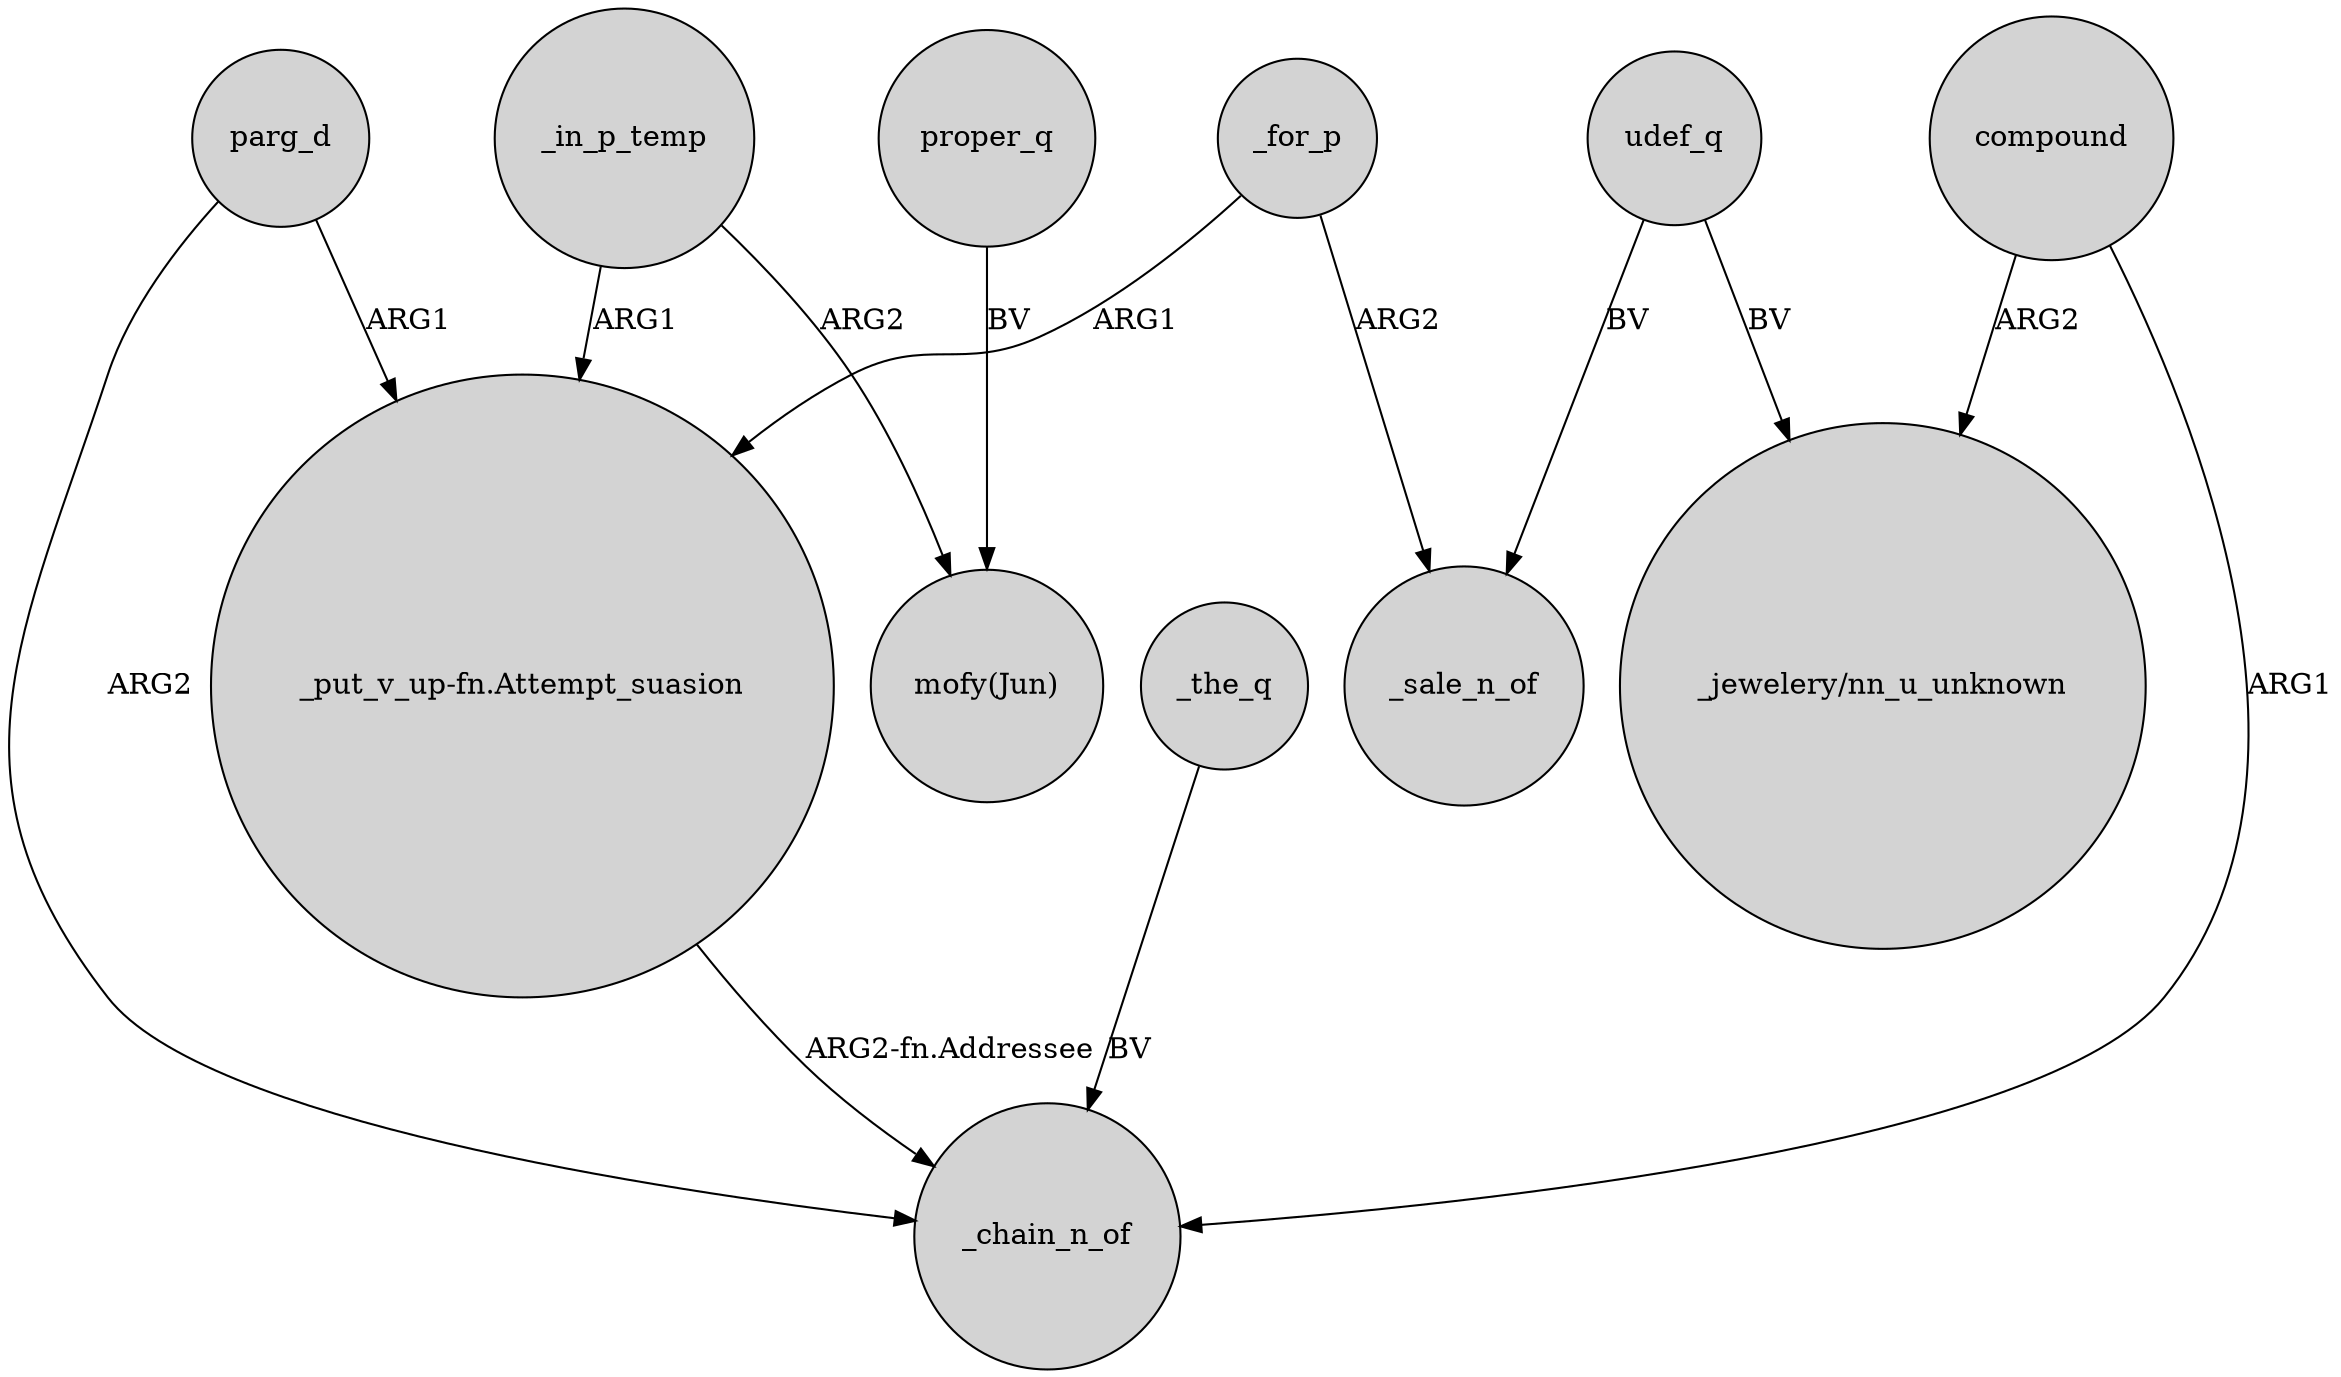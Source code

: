 digraph {
	node [shape=circle style=filled]
	"_put_v_up-fn.Attempt_suasion" -> _chain_n_of [label="ARG2-fn.Addressee"]
	_in_p_temp -> "_put_v_up-fn.Attempt_suasion" [label=ARG1]
	udef_q -> _sale_n_of [label=BV]
	proper_q -> "mofy(Jun)" [label=BV]
	parg_d -> _chain_n_of [label=ARG2]
	_in_p_temp -> "mofy(Jun)" [label=ARG2]
	compound -> _chain_n_of [label=ARG1]
	compound -> "_jewelery/nn_u_unknown" [label=ARG2]
	_the_q -> _chain_n_of [label=BV]
	_for_p -> _sale_n_of [label=ARG2]
	parg_d -> "_put_v_up-fn.Attempt_suasion" [label=ARG1]
	udef_q -> "_jewelery/nn_u_unknown" [label=BV]
	_for_p -> "_put_v_up-fn.Attempt_suasion" [label=ARG1]
}

